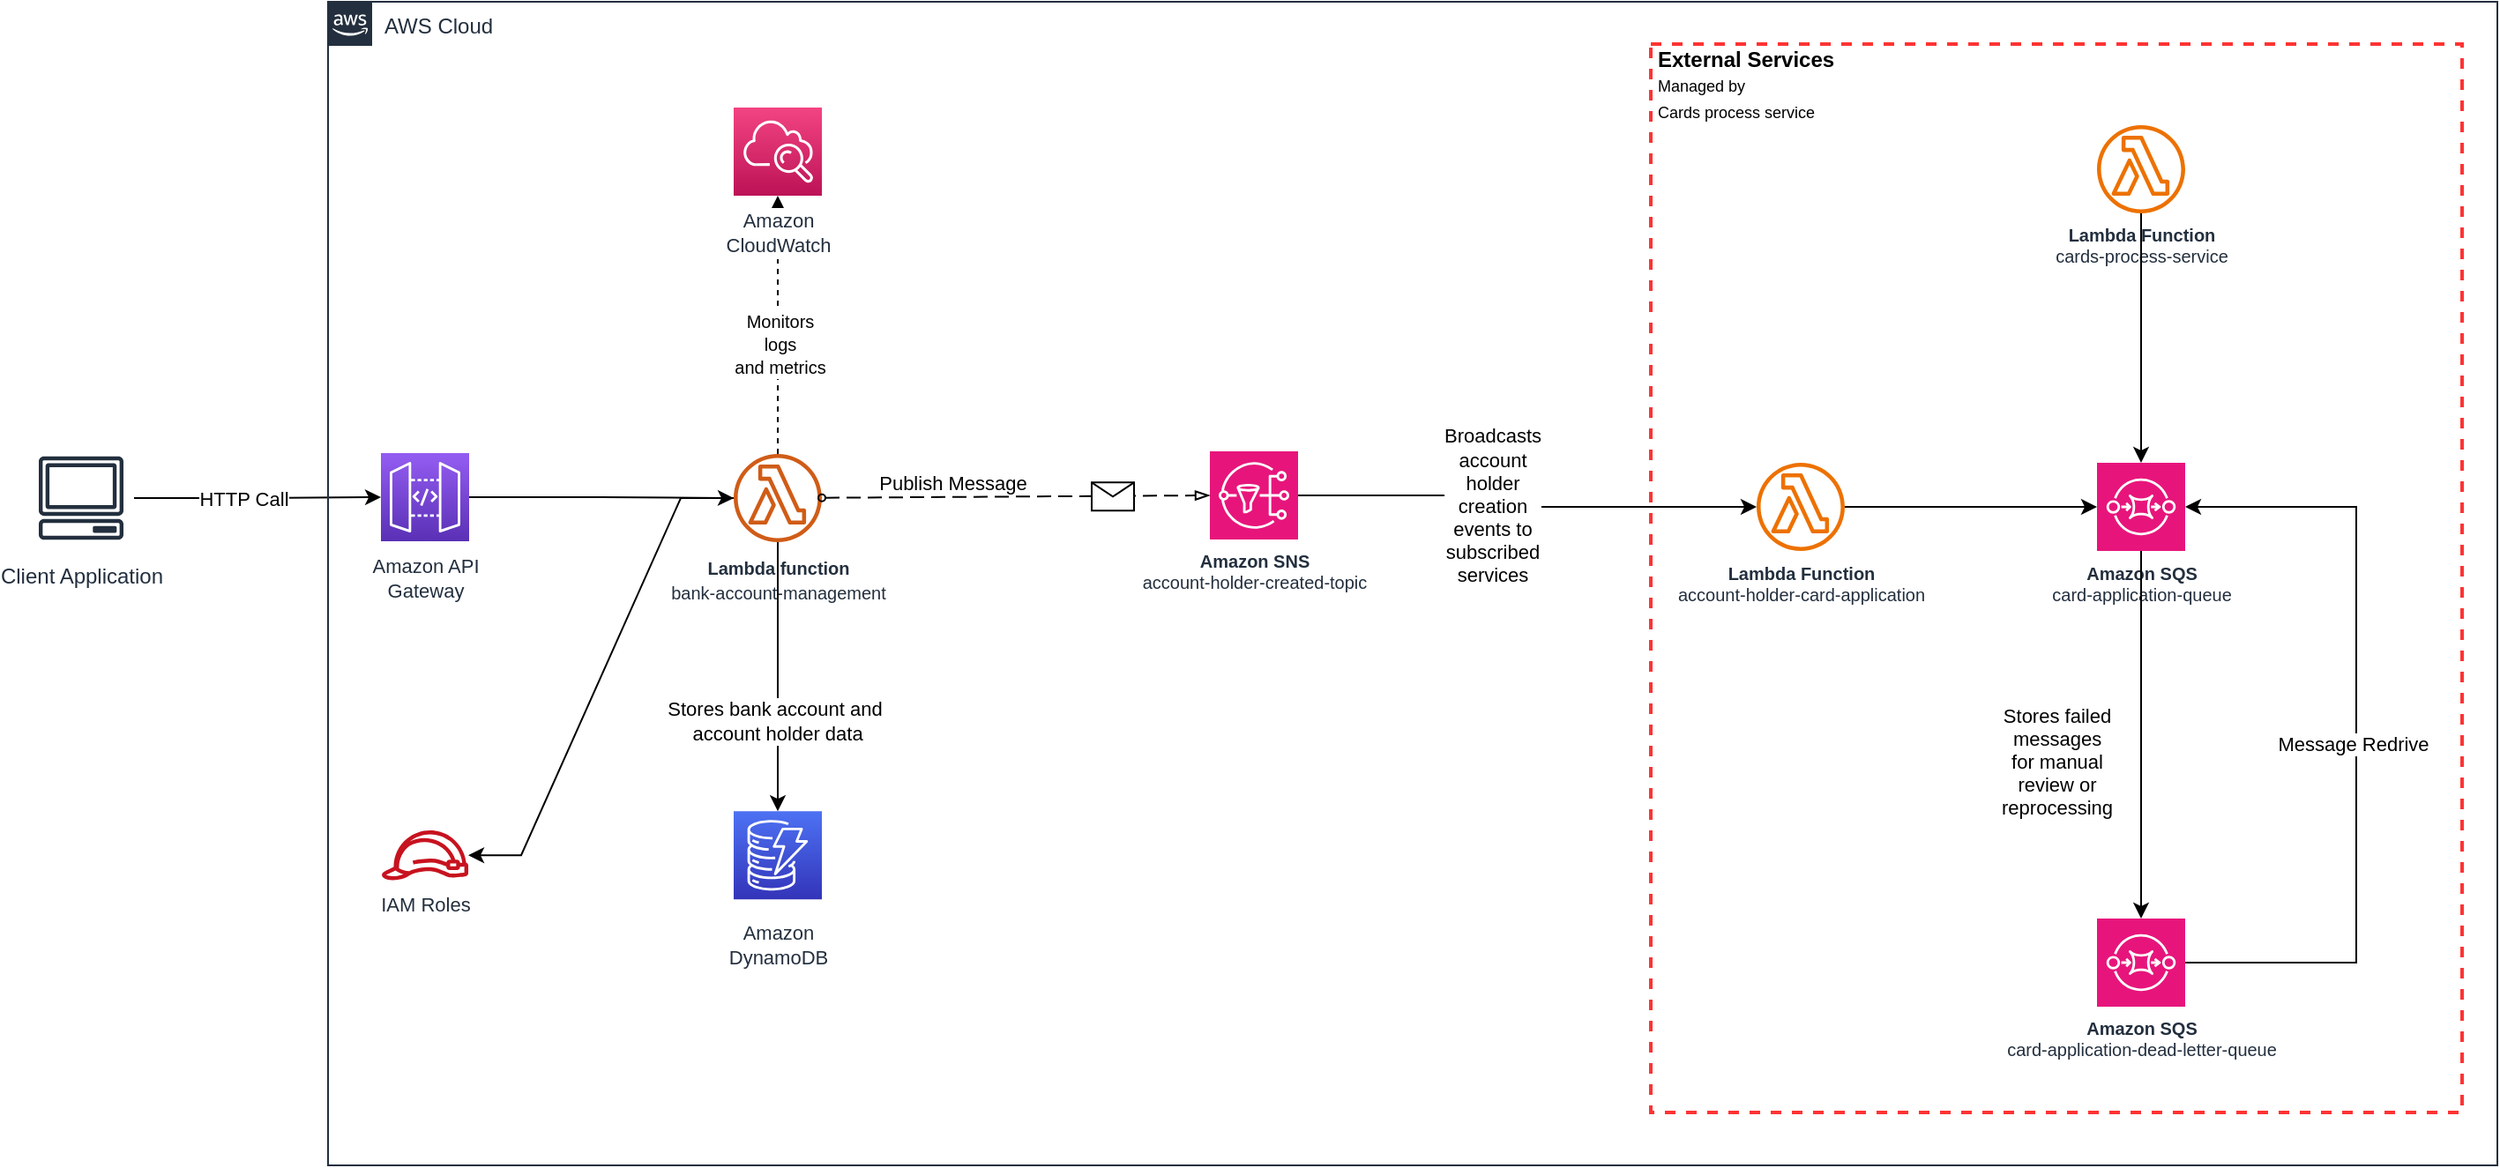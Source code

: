 <mxfile version="26.0.10">
  <diagram id="Ht1M8jgEwFfnCIfOTk4-" name="Page-1">
    <mxGraphModel dx="2630" dy="944" grid="1" gridSize="10" guides="1" tooltips="1" connect="1" arrows="1" fold="1" page="1" pageScale="1" pageWidth="1169" pageHeight="827" math="0" shadow="0">
      <root>
        <mxCell id="0" />
        <mxCell id="1" parent="0" />
        <mxCell id="2bszFWF5enrOarzOYY19-21" style="edgeStyle=orthogonalEdgeStyle;rounded=0;orthogonalLoop=1;jettySize=auto;html=1;" parent="1" source="UEzPUAAOIrF-is8g5C7q-114" target="UEzPUAAOIrF-is8g5C7q-115" edge="1">
          <mxGeometry relative="1" as="geometry" />
        </mxCell>
        <mxCell id="UEzPUAAOIrF-is8g5C7q-114" value="&lt;font style=&quot;font-size: 11px;&quot;&gt;Amazon API&lt;br&gt;Gateway&lt;/font&gt;" style="outlineConnect=0;fontColor=#232F3E;gradientColor=#945DF2;gradientDirection=north;fillColor=#5A30B5;strokeColor=#ffffff;dashed=0;verticalLabelPosition=bottom;verticalAlign=top;align=center;html=1;fontSize=12;fontStyle=0;aspect=fixed;shape=mxgraph.aws4.resourceIcon;resIcon=mxgraph.aws4.api_gateway;labelBackgroundColor=#ffffff;" parent="1" vertex="1">
          <mxGeometry x="180" y="336" width="50" height="50" as="geometry" />
        </mxCell>
        <mxCell id="2bszFWF5enrOarzOYY19-42" style="edgeStyle=entityRelationEdgeStyle;rounded=0;orthogonalLoop=1;jettySize=auto;html=1;" parent="1" source="UEzPUAAOIrF-is8g5C7q-115" target="UEzPUAAOIrF-is8g5C7q-122" edge="1">
          <mxGeometry relative="1" as="geometry" />
        </mxCell>
        <mxCell id="2bszFWF5enrOarzOYY19-43" style="edgeStyle=orthogonalEdgeStyle;rounded=0;orthogonalLoop=1;jettySize=auto;html=1;dashed=1;" parent="1" source="UEzPUAAOIrF-is8g5C7q-115" target="UEzPUAAOIrF-is8g5C7q-121" edge="1">
          <mxGeometry relative="1" as="geometry" />
        </mxCell>
        <mxCell id="JQBkO6pxwpDH-9L3A8IW-34" value="&lt;font style=&quot;font-size: 10px;&quot;&gt;&lt;span style=&quot;text-align: start; white-space: normal;&quot;&gt;&lt;font&gt;Monitors logs and&amp;nbsp;&lt;/font&gt;&lt;/span&gt;&lt;span style=&quot;text-align: start; white-space: normal;&quot;&gt;metrics&lt;/span&gt;&lt;/font&gt;" style="edgeLabel;html=1;align=center;verticalAlign=middle;resizable=0;points=[];" parent="2bszFWF5enrOarzOYY19-43" vertex="1" connectable="0">
          <mxGeometry x="-0.144" y="-1" relative="1" as="geometry">
            <mxPoint as="offset" />
          </mxGeometry>
        </mxCell>
        <mxCell id="UEzPUAAOIrF-is8g5C7q-115" value="&lt;div&gt;&lt;font style=&quot;font-size: 10px;&quot;&gt;&lt;b&gt;Lambda function&lt;br&gt;&lt;/b&gt;&lt;/font&gt;&lt;/div&gt;&lt;font style=&quot;font-size: 10px;&quot;&gt;bank-account-management&lt;/font&gt;&lt;div&gt;&lt;br&gt;&lt;/div&gt;" style="outlineConnect=0;fontColor=#232F3E;gradientColor=none;fillColor=#D05C17;strokeColor=none;dashed=0;verticalLabelPosition=bottom;verticalAlign=top;align=center;html=1;fontSize=12;fontStyle=0;aspect=fixed;pointerEvents=1;shape=mxgraph.aws4.lambda_function;labelBackgroundColor=#ffffff;" parent="1" vertex="1">
          <mxGeometry x="380" y="336.5" width="50" height="50" as="geometry" />
        </mxCell>
        <mxCell id="UEzPUAAOIrF-is8g5C7q-119" value="&lt;font style=&quot;font-size: 11px;&quot;&gt;Amazon&lt;br&gt;DynamoDB&lt;/font&gt;" style="outlineConnect=0;fontColor=#232F3E;gradientColor=#4D72F3;gradientDirection=north;fillColor=#3334B9;strokeColor=#ffffff;dashed=0;verticalLabelPosition=bottom;verticalAlign=top;align=center;html=1;fontSize=12;fontStyle=0;aspect=fixed;shape=mxgraph.aws4.resourceIcon;resIcon=mxgraph.aws4.dynamodb;labelBackgroundColor=#ffffff;spacingTop=5;" parent="1" vertex="1">
          <mxGeometry x="380.0" y="539.11" width="50" height="50" as="geometry" />
        </mxCell>
        <mxCell id="UEzPUAAOIrF-is8g5C7q-121" value="&lt;font style=&quot;font-size: 11px;&quot;&gt;Amazon&lt;br&gt;CloudWatch&lt;/font&gt;" style="outlineConnect=0;fontColor=#232F3E;gradientColor=#F34482;gradientDirection=north;fillColor=#BC1356;strokeColor=#ffffff;dashed=0;verticalLabelPosition=bottom;verticalAlign=top;align=center;html=1;fontSize=12;fontStyle=0;aspect=fixed;shape=mxgraph.aws4.resourceIcon;resIcon=mxgraph.aws4.cloudwatch;labelBackgroundColor=#ffffff;" parent="1" vertex="1">
          <mxGeometry x="380.0" y="140" width="50" height="50" as="geometry" />
        </mxCell>
        <mxCell id="UEzPUAAOIrF-is8g5C7q-122" value="&lt;font style=&quot;font-size: 11px;&quot;&gt;IAM Roles&lt;/font&gt;" style="outlineConnect=0;fontColor=#232F3E;gradientColor=none;fillColor=#C7131F;strokeColor=none;dashed=0;verticalLabelPosition=bottom;verticalAlign=top;align=center;html=1;fontSize=12;fontStyle=0;aspect=fixed;pointerEvents=1;shape=mxgraph.aws4.role;labelBackgroundColor=#ffffff;" parent="1" vertex="1">
          <mxGeometry x="180.0" y="550" width="50" height="28.21" as="geometry" />
        </mxCell>
        <mxCell id="2bszFWF5enrOarzOYY19-11" style="edgeStyle=orthogonalEdgeStyle;rounded=0;orthogonalLoop=1;jettySize=auto;html=1;" parent="1" source="2bszFWF5enrOarzOYY19-10" target="UEzPUAAOIrF-is8g5C7q-114" edge="1">
          <mxGeometry relative="1" as="geometry" />
        </mxCell>
        <mxCell id="JQBkO6pxwpDH-9L3A8IW-43" value="HTTP Call" style="edgeLabel;html=1;align=center;verticalAlign=middle;resizable=0;points=[];" parent="2bszFWF5enrOarzOYY19-11" vertex="1" connectable="0">
          <mxGeometry x="-0.202" relative="1" as="geometry">
            <mxPoint x="6" as="offset" />
          </mxGeometry>
        </mxCell>
        <mxCell id="2bszFWF5enrOarzOYY19-10" value="Client Application" style="sketch=0;outlineConnect=0;fontColor=#232F3E;gradientColor=none;strokeColor=#232F3E;fillColor=#ffffff;dashed=0;verticalLabelPosition=bottom;verticalAlign=top;align=center;html=1;fontSize=12;fontStyle=0;aspect=fixed;shape=mxgraph.aws4.resourceIcon;resIcon=mxgraph.aws4.client;" parent="1" vertex="1">
          <mxGeometry x="-20" y="331.5" width="60" height="60" as="geometry" />
        </mxCell>
        <mxCell id="jEgIpYdQNsgS-YVqvS-4-1" style="edgeStyle=orthogonalEdgeStyle;rounded=0;orthogonalLoop=1;jettySize=auto;html=1;" parent="1" source="UEzPUAAOIrF-is8g5C7q-115" target="UEzPUAAOIrF-is8g5C7q-119" edge="1">
          <mxGeometry relative="1" as="geometry" />
        </mxCell>
        <mxCell id="JQBkO6pxwpDH-9L3A8IW-30" value="Stores bank account and&lt;div&gt;&amp;nbsp;account holder data&lt;/div&gt;" style="edgeLabel;html=1;align=center;verticalAlign=middle;resizable=0;points=[];" parent="jEgIpYdQNsgS-YVqvS-4-1" vertex="1" connectable="0">
          <mxGeometry x="0.333" y="-2" relative="1" as="geometry">
            <mxPoint as="offset" />
          </mxGeometry>
        </mxCell>
        <mxCell id="JQBkO6pxwpDH-9L3A8IW-28" style="edgeStyle=orthogonalEdgeStyle;rounded=0;orthogonalLoop=1;jettySize=auto;html=1;strokeColor=default;curved=0;jumpStyle=none;" parent="1" source="JQBkO6pxwpDH-9L3A8IW-16" target="JQBkO6pxwpDH-9L3A8IW-5" edge="1">
          <mxGeometry relative="1" as="geometry">
            <mxPoint x="830" y="522" as="targetPoint" />
          </mxGeometry>
        </mxCell>
        <mxCell id="JQBkO6pxwpDH-9L3A8IW-29" value="&lt;span style=&quot;text-align: start; white-space: normal;&quot;&gt;&lt;font&gt;Broadcasts account holder creation events to subscribed services&lt;/font&gt;&lt;/span&gt;" style="edgeLabel;html=1;align=center;verticalAlign=middle;resizable=0;points=[];" parent="JQBkO6pxwpDH-9L3A8IW-28" vertex="1" connectable="0">
          <mxGeometry x="-0.182" y="-1" relative="1" as="geometry">
            <mxPoint x="1" y="5" as="offset" />
          </mxGeometry>
        </mxCell>
        <mxCell id="JQBkO6pxwpDH-9L3A8IW-16" value="&lt;b&gt;&lt;font&gt;Amazon SNS&lt;/font&gt;&lt;/b&gt;&lt;div&gt;&lt;font&gt;account-holder-created-topic&lt;/font&gt;&lt;/div&gt;" style="sketch=0;points=[[0,0,0],[0.25,0,0],[0.5,0,0],[0.75,0,0],[1,0,0],[0,1,0],[0.25,1,0],[0.5,1,0],[0.75,1,0],[1,1,0],[0,0.25,0],[0,0.5,0],[0,0.75,0],[1,0.25,0],[1,0.5,0],[1,0.75,0]];outlineConnect=0;fontColor=#232F3E;fillColor=#E7157B;strokeColor=#ffffff;dashed=0;verticalLabelPosition=bottom;verticalAlign=top;align=center;html=1;fontSize=10;fontStyle=0;aspect=fixed;shape=mxgraph.aws4.resourceIcon;resIcon=mxgraph.aws4.sns;" parent="1" vertex="1">
          <mxGeometry x="650" y="335" width="50" height="50" as="geometry" />
        </mxCell>
        <mxCell id="JQBkO6pxwpDH-9L3A8IW-55" value="" style="endArrow=blockThin;html=1;labelPosition=left;verticalLabelPosition=middle;align=right;verticalAlign=middle;dashed=1;dashPattern=8 4;endFill=0;startArrow=oval;startFill=0;endSize=6;startSize=4;rounded=0;entryX=0;entryY=0.5;entryDx=0;entryDy=0;entryPerimeter=0;" parent="1" target="JQBkO6pxwpDH-9L3A8IW-16" edge="1" source="UEzPUAAOIrF-is8g5C7q-115">
          <mxGeometry relative="1" as="geometry">
            <mxPoint x="460" y="374.52" as="sourcePoint" />
            <mxPoint x="620" y="374.52" as="targetPoint" />
          </mxGeometry>
        </mxCell>
        <mxCell id="JQBkO6pxwpDH-9L3A8IW-56" value="" style="shape=message;html=1;outlineConnect=0;labelPosition=left;verticalLabelPosition=middle;align=right;verticalAlign=middle;spacingRight=5;labelBackgroundColor=#ffffff;" parent="JQBkO6pxwpDH-9L3A8IW-55" vertex="1">
          <mxGeometry width="24" height="16" relative="1" as="geometry">
            <mxPoint x="43" y="-8" as="offset" />
          </mxGeometry>
        </mxCell>
        <mxCell id="JQBkO6pxwpDH-9L3A8IW-58" value="Publish Message" style="edgeLabel;html=1;align=center;verticalAlign=middle;resizable=0;points=[];" parent="JQBkO6pxwpDH-9L3A8IW-55" vertex="1" connectable="0">
          <mxGeometry x="-0.817" y="-2" relative="1" as="geometry">
            <mxPoint x="54" y="-10" as="offset" />
          </mxGeometry>
        </mxCell>
        <mxCell id="JQBkO6pxwpDH-9L3A8IW-64" value="AWS Cloud" style="points=[[0,0],[0.25,0],[0.5,0],[0.75,0],[1,0],[1,0.25],[1,0.5],[1,0.75],[1,1],[0.75,1],[0.5,1],[0.25,1],[0,1],[0,0.75],[0,0.5],[0,0.25]];outlineConnect=0;gradientColor=none;html=1;whiteSpace=wrap;fontSize=12;fontStyle=0;container=0;pointerEvents=0;collapsible=0;recursiveResize=0;shape=mxgraph.aws4.group;grIcon=mxgraph.aws4.group_aws_cloud_alt;strokeColor=#232F3E;fillColor=none;verticalAlign=top;align=left;spacingLeft=30;fontColor=#232F3E;dashed=0;" parent="1" vertex="1">
          <mxGeometry x="150" y="80" width="1230" height="660" as="geometry" />
        </mxCell>
        <mxCell id="JQBkO6pxwpDH-9L3A8IW-74" value="&lt;font color=&quot;#000000&quot;&gt;External Services&lt;/font&gt;&lt;div&gt;&lt;span style=&quot;font-weight: 400; white-space: normal; caret-color: rgb(0, 0, 0); color: rgb(0, 0, 0);&quot;&gt;&lt;font style=&quot;font-size: 9px;&quot;&gt;Managed by&lt;/font&gt;&lt;/span&gt;&lt;/div&gt;&lt;div&gt;&lt;span style=&quot;font-weight: 400; white-space: normal; caret-color: rgb(0, 0, 0); color: rgb(0, 0, 0);&quot;&gt;&lt;font style=&quot;font-size: 9px;&quot;&gt;Cards process service&lt;/font&gt;&lt;/span&gt;&lt;font color=&quot;#000000&quot;&gt;&lt;br&gt;&lt;/font&gt;&lt;/div&gt;" style="html=1;fontColor=#FF3333;fontStyle=1;align=left;verticalAlign=top;spacing=0;labelBorderColor=none;fillColor=none;dashed=1;strokeWidth=2;strokeColor=#FF3333;spacingLeft=4;spacingTop=-3;" parent="1" vertex="1">
          <mxGeometry x="900" y="104" width="460" height="606" as="geometry" />
        </mxCell>
        <mxCell id="JQBkO6pxwpDH-9L3A8IW-65" value="&lt;b&gt;Amazon SQS&lt;/b&gt;&lt;div&gt;card-application-dead-letter-queue&lt;/div&gt;" style="sketch=0;points=[[0,0,0],[0.25,0,0],[0.5,0,0],[0.75,0,0],[1,0,0],[0,1,0],[0.25,1,0],[0.5,1,0],[0.75,1,0],[1,1,0],[0,0.25,0],[0,0.5,0],[0,0.75,0],[1,0.25,0],[1,0.5,0],[1,0.75,0]];outlineConnect=0;fontColor=#232F3E;fillColor=#E7157B;strokeColor=#ffffff;dashed=0;verticalLabelPosition=bottom;verticalAlign=top;align=center;html=1;fontSize=10;fontStyle=0;aspect=fixed;shape=mxgraph.aws4.resourceIcon;resIcon=mxgraph.aws4.sqs;" parent="1" vertex="1">
          <mxGeometry x="1153" y="600" width="50" height="50" as="geometry" />
        </mxCell>
        <mxCell id="JQBkO6pxwpDH-9L3A8IW-35" value="&lt;b&gt;Amazon SQS&lt;/b&gt;&lt;div&gt;card-application-queue&lt;/div&gt;" style="sketch=0;points=[[0,0,0],[0.25,0,0],[0.5,0,0],[0.75,0,0],[1,0,0],[0,1,0],[0.25,1,0],[0.5,1,0],[0.75,1,0],[1,1,0],[0,0.25,0],[0,0.5,0],[0,0.75,0],[1,0.25,0],[1,0.5,0],[1,0.75,0]];outlineConnect=0;fontColor=#232F3E;fillColor=#E7157B;strokeColor=#ffffff;dashed=0;verticalLabelPosition=bottom;verticalAlign=top;align=center;html=1;fontSize=10;fontStyle=0;aspect=fixed;shape=mxgraph.aws4.resourceIcon;resIcon=mxgraph.aws4.sqs;labelPosition=center;" parent="1" vertex="1">
          <mxGeometry x="1153" y="341.5" width="50" height="50" as="geometry" />
        </mxCell>
        <mxCell id="JQBkO6pxwpDH-9L3A8IW-8" value="&lt;div&gt;&lt;b&gt;Lambda Function&lt;br&gt;&lt;/b&gt;&lt;/div&gt;cards-process-service&lt;br&gt;&lt;div&gt;&lt;br&gt;&lt;/div&gt;" style="sketch=0;outlineConnect=0;fontColor=#232F3E;gradientColor=none;fillColor=#ED7100;strokeColor=none;dashed=0;verticalLabelPosition=bottom;verticalAlign=top;align=center;html=1;fontSize=10;fontStyle=0;aspect=fixed;pointerEvents=1;shape=mxgraph.aws4.lambda_function;" parent="1" vertex="1">
          <mxGeometry x="1153" y="150" width="50" height="50" as="geometry" />
        </mxCell>
        <mxCell id="JQBkO6pxwpDH-9L3A8IW-68" style="edgeStyle=orthogonalEdgeStyle;rounded=0;orthogonalLoop=1;jettySize=auto;html=1;entryX=0.5;entryY=0;entryDx=0;entryDy=0;entryPerimeter=0;" parent="1" source="JQBkO6pxwpDH-9L3A8IW-35" target="JQBkO6pxwpDH-9L3A8IW-65" edge="1">
          <mxGeometry relative="1" as="geometry" />
        </mxCell>
        <mxCell id="JQBkO6pxwpDH-9L3A8IW-75" value="&lt;span style=&quot;text-align: start; white-space: normal;&quot;&gt;&lt;font&gt;Stores failed messages for manual review or reprocessing&lt;/font&gt;&lt;/span&gt;" style="edgeLabel;html=1;align=center;verticalAlign=middle;resizable=0;points=[];" parent="JQBkO6pxwpDH-9L3A8IW-68" vertex="1" connectable="0">
          <mxGeometry x="0.074" y="-1" relative="1" as="geometry">
            <mxPoint x="-47" y="7" as="offset" />
          </mxGeometry>
        </mxCell>
        <mxCell id="JQBkO6pxwpDH-9L3A8IW-5" value="&lt;div&gt;&lt;b&gt;Lambda Function&lt;br&gt;&lt;/b&gt;&lt;/div&gt;account-holder-card-application" style="sketch=0;outlineConnect=0;fontColor=#232F3E;gradientColor=none;fillColor=#ED7100;strokeColor=none;dashed=0;verticalLabelPosition=bottom;verticalAlign=top;align=center;html=1;fontSize=10;fontStyle=0;aspect=fixed;pointerEvents=1;shape=mxgraph.aws4.lambda_function;" parent="1" vertex="1">
          <mxGeometry x="960" y="341.5" width="50" height="50" as="geometry" />
        </mxCell>
        <mxCell id="JQBkO6pxwpDH-9L3A8IW-66" style="edgeStyle=orthogonalEdgeStyle;rounded=0;orthogonalLoop=1;jettySize=auto;html=1;entryX=0;entryY=0.5;entryDx=0;entryDy=0;entryPerimeter=0;" parent="1" source="JQBkO6pxwpDH-9L3A8IW-5" target="JQBkO6pxwpDH-9L3A8IW-35" edge="1">
          <mxGeometry relative="1" as="geometry" />
        </mxCell>
        <mxCell id="xWaSIhe9f1e5CZTI_De_-2" style="edgeStyle=orthogonalEdgeStyle;rounded=0;orthogonalLoop=1;jettySize=auto;html=1;exitX=0.5;exitY=1;exitDx=0;exitDy=0;" parent="1" edge="1">
          <mxGeometry relative="1" as="geometry">
            <mxPoint x="205" y="650" as="sourcePoint" />
            <mxPoint x="205" y="650" as="targetPoint" />
          </mxGeometry>
        </mxCell>
        <mxCell id="xWaSIhe9f1e5CZTI_De_-3" style="edgeStyle=orthogonalEdgeStyle;rounded=0;orthogonalLoop=1;jettySize=auto;html=1;exitX=0.5;exitY=1;exitDx=0;exitDy=0;" parent="1" edge="1">
          <mxGeometry relative="1" as="geometry">
            <mxPoint x="205" y="650" as="sourcePoint" />
            <mxPoint x="205" y="650" as="targetPoint" />
          </mxGeometry>
        </mxCell>
        <mxCell id="VRUM8JrOSOnkIpe4go-5-1" style="edgeStyle=orthogonalEdgeStyle;rounded=0;orthogonalLoop=1;jettySize=auto;html=1;entryX=1;entryY=0.5;entryDx=0;entryDy=0;entryPerimeter=0;" edge="1" parent="1" source="JQBkO6pxwpDH-9L3A8IW-65" target="JQBkO6pxwpDH-9L3A8IW-35">
          <mxGeometry relative="1" as="geometry">
            <Array as="points">
              <mxPoint x="1300" y="625" />
              <mxPoint x="1300" y="366" />
            </Array>
          </mxGeometry>
        </mxCell>
        <mxCell id="VRUM8JrOSOnkIpe4go-5-2" value="Message Redrive" style="edgeLabel;html=1;align=center;verticalAlign=middle;resizable=0;points=[];" vertex="1" connectable="0" parent="VRUM8JrOSOnkIpe4go-5-1">
          <mxGeometry x="0.12" y="2" relative="1" as="geometry">
            <mxPoint y="32" as="offset" />
          </mxGeometry>
        </mxCell>
        <mxCell id="VRUM8JrOSOnkIpe4go-5-3" style="edgeStyle=orthogonalEdgeStyle;rounded=0;orthogonalLoop=1;jettySize=auto;html=1;entryX=0.5;entryY=0;entryDx=0;entryDy=0;entryPerimeter=0;" edge="1" parent="1" source="JQBkO6pxwpDH-9L3A8IW-8" target="JQBkO6pxwpDH-9L3A8IW-35">
          <mxGeometry relative="1" as="geometry" />
        </mxCell>
      </root>
    </mxGraphModel>
  </diagram>
</mxfile>
